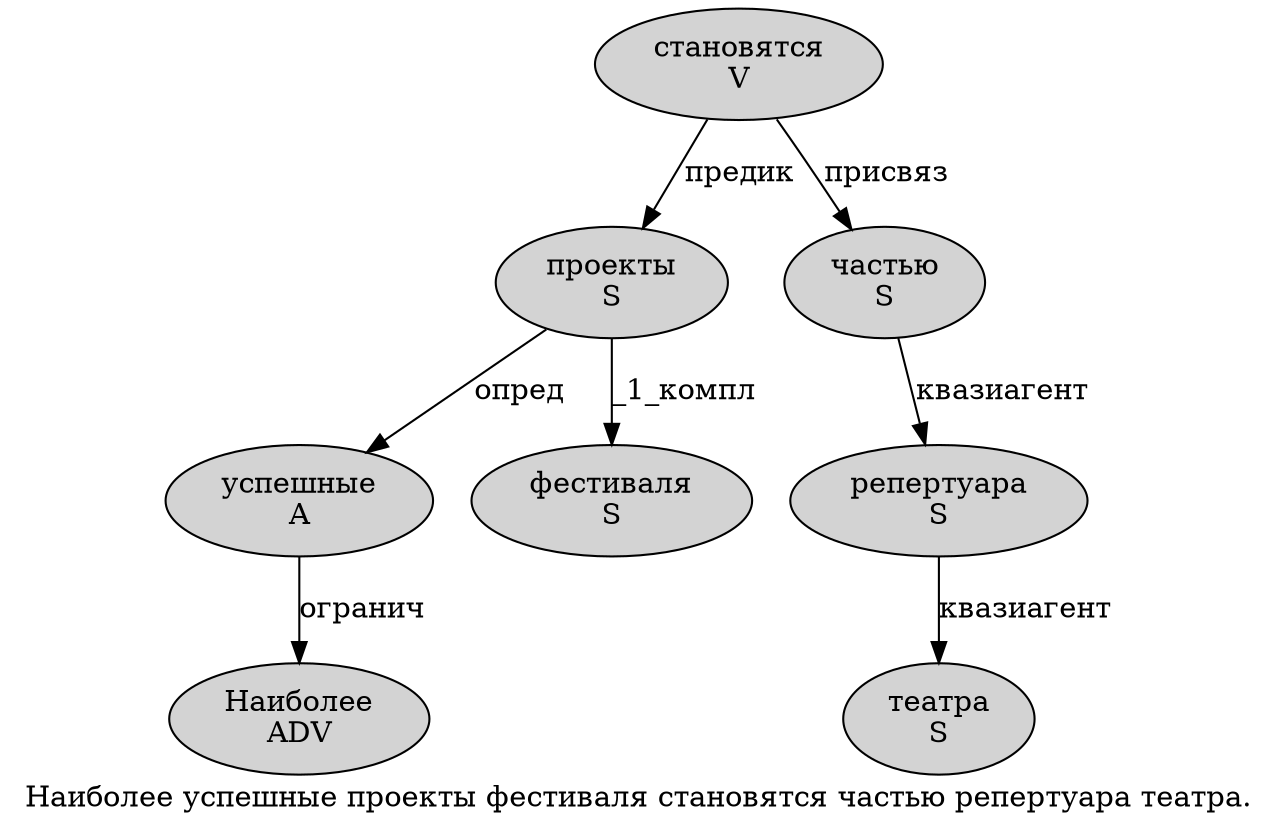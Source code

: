 digraph SENTENCE_699 {
	graph [label="Наиболее успешные проекты фестиваля становятся частью репертуара театра."]
	node [style=filled]
		0 [label="Наиболее
ADV" color="" fillcolor=lightgray penwidth=1 shape=ellipse]
		1 [label="успешные
A" color="" fillcolor=lightgray penwidth=1 shape=ellipse]
		2 [label="проекты
S" color="" fillcolor=lightgray penwidth=1 shape=ellipse]
		3 [label="фестиваля
S" color="" fillcolor=lightgray penwidth=1 shape=ellipse]
		4 [label="становятся
V" color="" fillcolor=lightgray penwidth=1 shape=ellipse]
		5 [label="частью
S" color="" fillcolor=lightgray penwidth=1 shape=ellipse]
		6 [label="репертуара
S" color="" fillcolor=lightgray penwidth=1 shape=ellipse]
		7 [label="театра
S" color="" fillcolor=lightgray penwidth=1 shape=ellipse]
			4 -> 2 [label="предик"]
			4 -> 5 [label="присвяз"]
			2 -> 1 [label="опред"]
			2 -> 3 [label="_1_компл"]
			6 -> 7 [label="квазиагент"]
			5 -> 6 [label="квазиагент"]
			1 -> 0 [label="огранич"]
}